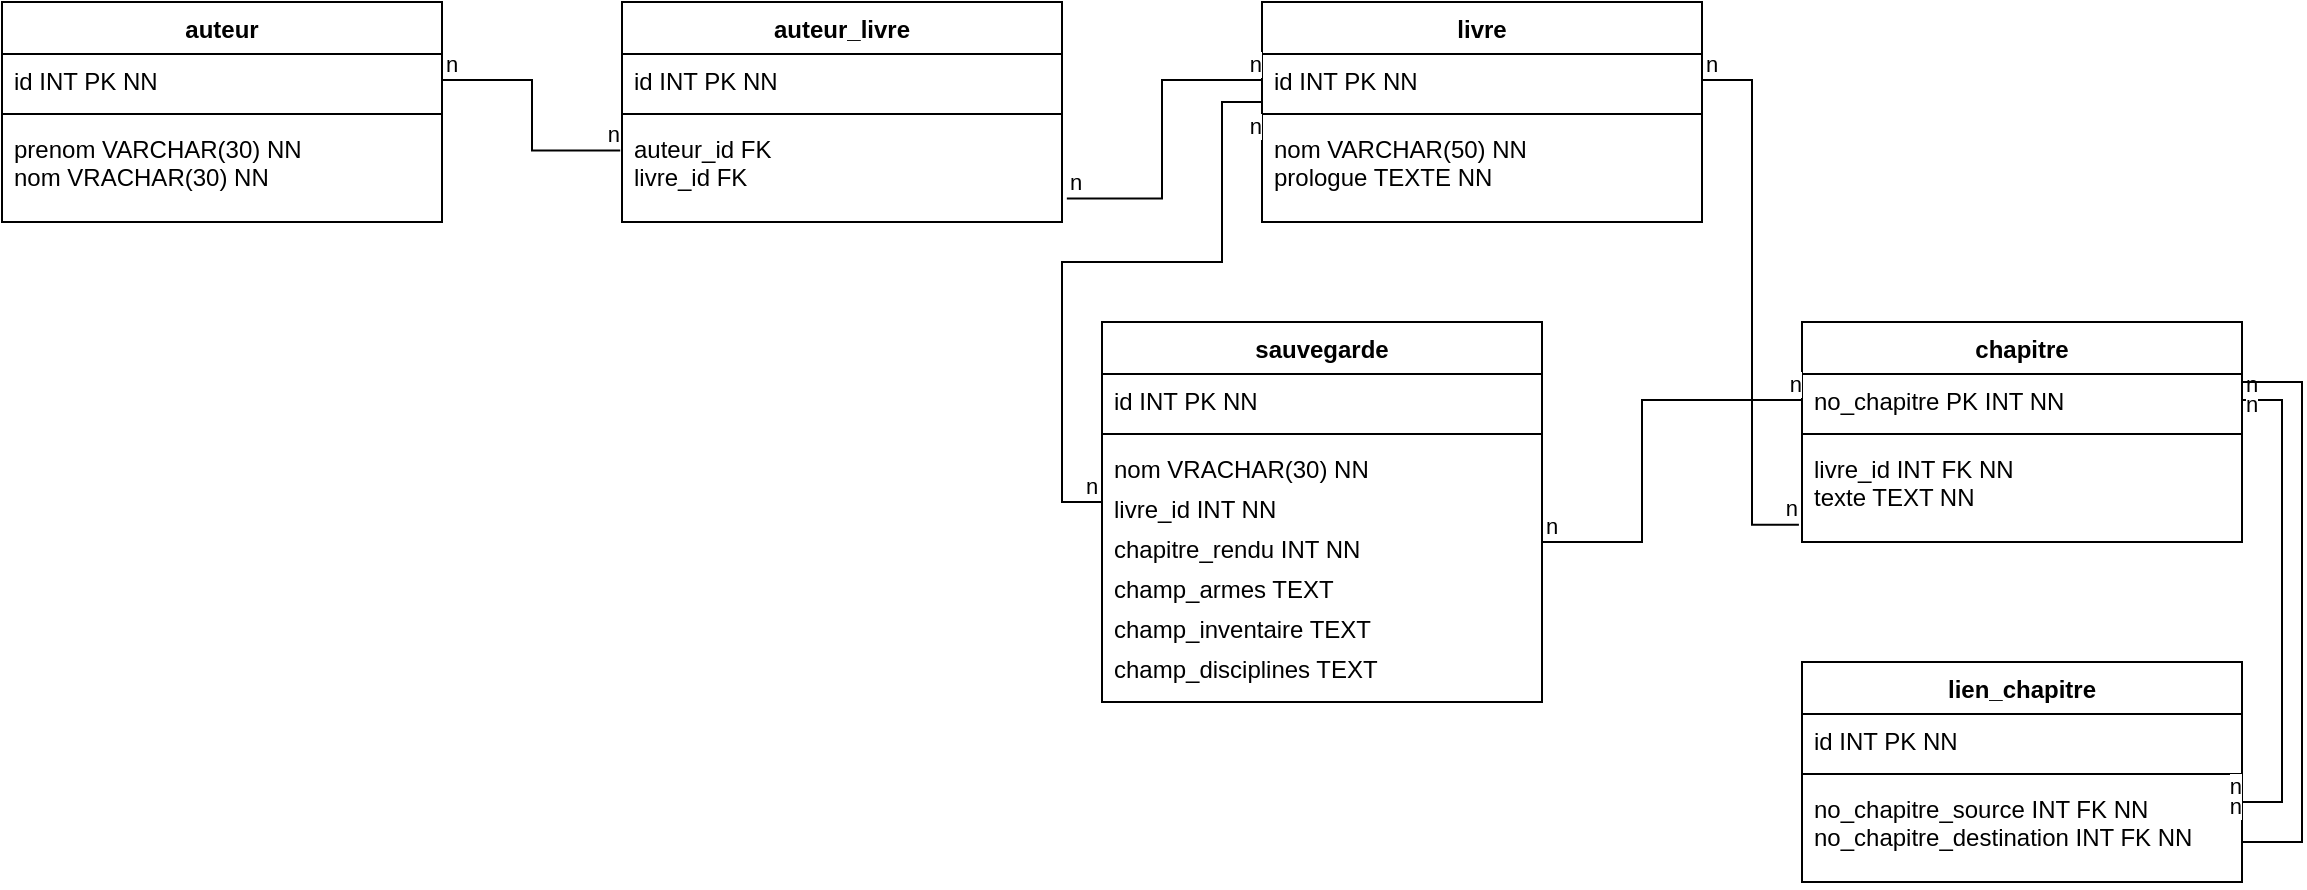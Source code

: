<mxfile version="20.5.3" type="device"><diagram id="_yhc9MPSbgSZcNt6Nlfv" name="Page-1"><mxGraphModel dx="881" dy="399" grid="1" gridSize="10" guides="1" tooltips="1" connect="1" arrows="1" fold="1" page="1" pageScale="1" pageWidth="1500" pageHeight="1000" math="0" shadow="0"><root><mxCell id="0"/><mxCell id="1" parent="0"/><mxCell id="9aMPmygyo-OPx1wmaG7k-5" value="chapitre" style="swimlane;fontStyle=1;align=center;verticalAlign=top;childLayout=stackLayout;horizontal=1;startSize=26;horizontalStack=0;resizeParent=1;resizeParentMax=0;resizeLast=0;collapsible=1;marginBottom=0;" parent="1" vertex="1"><mxGeometry x="1190" y="190" width="220" height="110" as="geometry"/></mxCell><mxCell id="9aMPmygyo-OPx1wmaG7k-6" value="no_chapitre PK INT NN" style="text;strokeColor=none;fillColor=none;align=left;verticalAlign=top;spacingLeft=4;spacingRight=4;overflow=hidden;rotatable=0;points=[[0,0.5],[1,0.5]];portConstraint=eastwest;" parent="9aMPmygyo-OPx1wmaG7k-5" vertex="1"><mxGeometry y="26" width="220" height="26" as="geometry"/></mxCell><mxCell id="9aMPmygyo-OPx1wmaG7k-7" value="" style="line;strokeWidth=1;fillColor=none;align=left;verticalAlign=middle;spacingTop=-1;spacingLeft=3;spacingRight=3;rotatable=0;labelPosition=right;points=[];portConstraint=eastwest;strokeColor=inherit;" parent="9aMPmygyo-OPx1wmaG7k-5" vertex="1"><mxGeometry y="52" width="220" height="8" as="geometry"/></mxCell><mxCell id="9aMPmygyo-OPx1wmaG7k-8" value="livre_id INT FK NN&#10;texte TEXT NN" style="text;strokeColor=none;fillColor=none;align=left;verticalAlign=top;spacingLeft=4;spacingRight=4;overflow=hidden;rotatable=0;points=[[0,0.5],[1,0.5]];portConstraint=eastwest;" parent="9aMPmygyo-OPx1wmaG7k-5" vertex="1"><mxGeometry y="60" width="220" height="50" as="geometry"/></mxCell><mxCell id="9aMPmygyo-OPx1wmaG7k-13" value="livre" style="swimlane;fontStyle=1;align=center;verticalAlign=top;childLayout=stackLayout;horizontal=1;startSize=26;horizontalStack=0;resizeParent=1;resizeParentMax=0;resizeLast=0;collapsible=1;marginBottom=0;" parent="1" vertex="1"><mxGeometry x="920" y="30" width="220" height="110" as="geometry"/></mxCell><mxCell id="9aMPmygyo-OPx1wmaG7k-14" value="id INT PK NN" style="text;strokeColor=none;fillColor=none;align=left;verticalAlign=top;spacingLeft=4;spacingRight=4;overflow=hidden;rotatable=0;points=[[0,0.5],[1,0.5]];portConstraint=eastwest;" parent="9aMPmygyo-OPx1wmaG7k-13" vertex="1"><mxGeometry y="26" width="220" height="26" as="geometry"/></mxCell><mxCell id="9aMPmygyo-OPx1wmaG7k-15" value="" style="line;strokeWidth=1;fillColor=none;align=left;verticalAlign=middle;spacingTop=-1;spacingLeft=3;spacingRight=3;rotatable=0;labelPosition=right;points=[];portConstraint=eastwest;strokeColor=inherit;" parent="9aMPmygyo-OPx1wmaG7k-13" vertex="1"><mxGeometry y="52" width="220" height="8" as="geometry"/></mxCell><mxCell id="9aMPmygyo-OPx1wmaG7k-16" value="nom VARCHAR(50) NN&#10;prologue TEXTE NN" style="text;strokeColor=none;fillColor=none;align=left;verticalAlign=top;spacingLeft=4;spacingRight=4;overflow=hidden;rotatable=0;points=[[0,0.5],[1,0.5]];portConstraint=eastwest;" parent="9aMPmygyo-OPx1wmaG7k-13" vertex="1"><mxGeometry y="60" width="220" height="50" as="geometry"/></mxCell><mxCell id="9aMPmygyo-OPx1wmaG7k-21" value="auteur" style="swimlane;fontStyle=1;align=center;verticalAlign=top;childLayout=stackLayout;horizontal=1;startSize=26;horizontalStack=0;resizeParent=1;resizeParentMax=0;resizeLast=0;collapsible=1;marginBottom=0;" parent="1" vertex="1"><mxGeometry x="290" y="30" width="220" height="110" as="geometry"/></mxCell><mxCell id="9aMPmygyo-OPx1wmaG7k-22" value="id INT PK NN" style="text;strokeColor=none;fillColor=none;align=left;verticalAlign=top;spacingLeft=4;spacingRight=4;overflow=hidden;rotatable=0;points=[[0,0.5],[1,0.5]];portConstraint=eastwest;" parent="9aMPmygyo-OPx1wmaG7k-21" vertex="1"><mxGeometry y="26" width="220" height="26" as="geometry"/></mxCell><mxCell id="9aMPmygyo-OPx1wmaG7k-23" value="" style="line;strokeWidth=1;fillColor=none;align=left;verticalAlign=middle;spacingTop=-1;spacingLeft=3;spacingRight=3;rotatable=0;labelPosition=right;points=[];portConstraint=eastwest;strokeColor=inherit;" parent="9aMPmygyo-OPx1wmaG7k-21" vertex="1"><mxGeometry y="52" width="220" height="8" as="geometry"/></mxCell><mxCell id="9aMPmygyo-OPx1wmaG7k-24" value="prenom VARCHAR(30) NN&#10;nom VRACHAR(30) NN" style="text;strokeColor=none;fillColor=none;align=left;verticalAlign=top;spacingLeft=4;spacingRight=4;overflow=hidden;rotatable=0;points=[[0,0.5],[1,0.5]];portConstraint=eastwest;" parent="9aMPmygyo-OPx1wmaG7k-21" vertex="1"><mxGeometry y="60" width="220" height="50" as="geometry"/></mxCell><mxCell id="9aMPmygyo-OPx1wmaG7k-25" value="auteur_livre" style="swimlane;fontStyle=1;align=center;verticalAlign=top;childLayout=stackLayout;horizontal=1;startSize=26;horizontalStack=0;resizeParent=1;resizeParentMax=0;resizeLast=0;collapsible=1;marginBottom=0;" parent="1" vertex="1"><mxGeometry x="600" y="30" width="220" height="110" as="geometry"/></mxCell><mxCell id="9aMPmygyo-OPx1wmaG7k-26" value="id INT PK NN" style="text;strokeColor=none;fillColor=none;align=left;verticalAlign=top;spacingLeft=4;spacingRight=4;overflow=hidden;rotatable=0;points=[[0,0.5],[1,0.5]];portConstraint=eastwest;" parent="9aMPmygyo-OPx1wmaG7k-25" vertex="1"><mxGeometry y="26" width="220" height="26" as="geometry"/></mxCell><mxCell id="9aMPmygyo-OPx1wmaG7k-27" value="" style="line;strokeWidth=1;fillColor=none;align=left;verticalAlign=middle;spacingTop=-1;spacingLeft=3;spacingRight=3;rotatable=0;labelPosition=right;points=[];portConstraint=eastwest;strokeColor=inherit;" parent="9aMPmygyo-OPx1wmaG7k-25" vertex="1"><mxGeometry y="52" width="220" height="8" as="geometry"/></mxCell><mxCell id="9aMPmygyo-OPx1wmaG7k-28" value="auteur_id FK &#10;livre_id FK" style="text;strokeColor=none;fillColor=none;align=left;verticalAlign=top;spacingLeft=4;spacingRight=4;overflow=hidden;rotatable=0;points=[[0,0.5],[1,0.5]];portConstraint=eastwest;" parent="9aMPmygyo-OPx1wmaG7k-25" vertex="1"><mxGeometry y="60" width="220" height="50" as="geometry"/></mxCell><mxCell id="9aMPmygyo-OPx1wmaG7k-32" value="" style="endArrow=none;html=1;edgeStyle=orthogonalEdgeStyle;rounded=0;exitX=1;exitY=0.5;exitDx=0;exitDy=0;entryX=-0.004;entryY=0.284;entryDx=0;entryDy=0;entryPerimeter=0;" parent="1" source="9aMPmygyo-OPx1wmaG7k-22" target="9aMPmygyo-OPx1wmaG7k-28" edge="1"><mxGeometry relative="1" as="geometry"><mxPoint x="550" y="180" as="sourcePoint"/><mxPoint x="710" y="180" as="targetPoint"/></mxGeometry></mxCell><mxCell id="9aMPmygyo-OPx1wmaG7k-33" value="n" style="edgeLabel;resizable=0;html=1;align=left;verticalAlign=bottom;" parent="9aMPmygyo-OPx1wmaG7k-32" connectable="0" vertex="1"><mxGeometry x="-1" relative="1" as="geometry"/></mxCell><mxCell id="9aMPmygyo-OPx1wmaG7k-34" value="n" style="edgeLabel;resizable=0;html=1;align=right;verticalAlign=bottom;" parent="9aMPmygyo-OPx1wmaG7k-32" connectable="0" vertex="1"><mxGeometry x="1" relative="1" as="geometry"/></mxCell><mxCell id="9aMPmygyo-OPx1wmaG7k-35" value="" style="endArrow=none;html=1;edgeStyle=orthogonalEdgeStyle;rounded=0;exitX=1.011;exitY=0.764;exitDx=0;exitDy=0;entryX=0;entryY=0.5;entryDx=0;entryDy=0;exitPerimeter=0;" parent="1" source="9aMPmygyo-OPx1wmaG7k-28" target="9aMPmygyo-OPx1wmaG7k-14" edge="1"><mxGeometry relative="1" as="geometry"><mxPoint x="830.88" y="140" as="sourcePoint"/><mxPoint x="920.0" y="175.2" as="targetPoint"/></mxGeometry></mxCell><mxCell id="9aMPmygyo-OPx1wmaG7k-36" value="n" style="edgeLabel;resizable=0;html=1;align=left;verticalAlign=bottom;" parent="9aMPmygyo-OPx1wmaG7k-35" connectable="0" vertex="1"><mxGeometry x="-1" relative="1" as="geometry"/></mxCell><mxCell id="9aMPmygyo-OPx1wmaG7k-37" value="n" style="edgeLabel;resizable=0;html=1;align=right;verticalAlign=bottom;" parent="9aMPmygyo-OPx1wmaG7k-35" connectable="0" vertex="1"><mxGeometry x="1" relative="1" as="geometry"/></mxCell><mxCell id="9aMPmygyo-OPx1wmaG7k-38" value="" style="endArrow=none;html=1;edgeStyle=orthogonalEdgeStyle;rounded=0;exitX=1;exitY=0.5;exitDx=0;exitDy=0;entryX=-0.007;entryY=0.828;entryDx=0;entryDy=0;entryPerimeter=0;" parent="1" source="9aMPmygyo-OPx1wmaG7k-14" target="9aMPmygyo-OPx1wmaG7k-8" edge="1"><mxGeometry relative="1" as="geometry"><mxPoint x="1170" y="99.2" as="sourcePoint"/><mxPoint x="1267.58" y="40" as="targetPoint"/></mxGeometry></mxCell><mxCell id="9aMPmygyo-OPx1wmaG7k-39" value="n" style="edgeLabel;resizable=0;html=1;align=left;verticalAlign=bottom;" parent="9aMPmygyo-OPx1wmaG7k-38" connectable="0" vertex="1"><mxGeometry x="-1" relative="1" as="geometry"/></mxCell><mxCell id="9aMPmygyo-OPx1wmaG7k-40" value="n" style="edgeLabel;resizable=0;html=1;align=right;verticalAlign=bottom;" parent="9aMPmygyo-OPx1wmaG7k-38" connectable="0" vertex="1"><mxGeometry x="1" relative="1" as="geometry"/></mxCell><mxCell id="9aMPmygyo-OPx1wmaG7k-41" value="sauvegarde" style="swimlane;fontStyle=1;align=center;verticalAlign=top;childLayout=stackLayout;horizontal=1;startSize=26;horizontalStack=0;resizeParent=1;resizeParentMax=0;resizeLast=0;collapsible=1;marginBottom=0;" parent="1" vertex="1"><mxGeometry x="840" y="190" width="220" height="190" as="geometry"/></mxCell><mxCell id="9aMPmygyo-OPx1wmaG7k-42" value="id INT PK NN" style="text;strokeColor=none;fillColor=none;align=left;verticalAlign=top;spacingLeft=4;spacingRight=4;overflow=hidden;rotatable=0;points=[[0,0.5],[1,0.5]];portConstraint=eastwest;" parent="9aMPmygyo-OPx1wmaG7k-41" vertex="1"><mxGeometry y="26" width="220" height="26" as="geometry"/></mxCell><mxCell id="9aMPmygyo-OPx1wmaG7k-43" value="" style="line;strokeWidth=1;fillColor=none;align=left;verticalAlign=middle;spacingTop=-1;spacingLeft=3;spacingRight=3;rotatable=0;labelPosition=right;points=[];portConstraint=eastwest;strokeColor=inherit;" parent="9aMPmygyo-OPx1wmaG7k-41" vertex="1"><mxGeometry y="52" width="220" height="8" as="geometry"/></mxCell><mxCell id="9aMPmygyo-OPx1wmaG7k-44" value="nom VRACHAR(30) NN" style="text;strokeColor=none;fillColor=none;align=left;verticalAlign=top;spacingLeft=4;spacingRight=4;overflow=hidden;rotatable=0;points=[[0,0.5],[1,0.5]];portConstraint=eastwest;" parent="9aMPmygyo-OPx1wmaG7k-41" vertex="1"><mxGeometry y="60" width="220" height="20" as="geometry"/></mxCell><mxCell id="ESztEuHJWu6zmnxe7k8i-1" value="livre_id INT NN" style="text;strokeColor=none;fillColor=none;align=left;verticalAlign=top;spacingLeft=4;spacingRight=4;overflow=hidden;rotatable=0;points=[[0,0.5],[1,0.5]];portConstraint=eastwest;" vertex="1" parent="9aMPmygyo-OPx1wmaG7k-41"><mxGeometry y="80" width="220" height="20" as="geometry"/></mxCell><mxCell id="ESztEuHJWu6zmnxe7k8i-2" value="chapitre_rendu INT NN" style="text;strokeColor=none;fillColor=none;align=left;verticalAlign=top;spacingLeft=4;spacingRight=4;overflow=hidden;rotatable=0;points=[[0,0.5],[1,0.5]];portConstraint=eastwest;" vertex="1" parent="9aMPmygyo-OPx1wmaG7k-41"><mxGeometry y="100" width="220" height="20" as="geometry"/></mxCell><mxCell id="ESztEuHJWu6zmnxe7k8i-3" value="champ_armes TEXT" style="text;strokeColor=none;fillColor=none;align=left;verticalAlign=top;spacingLeft=4;spacingRight=4;overflow=hidden;rotatable=0;points=[[0,0.5],[1,0.5]];portConstraint=eastwest;" vertex="1" parent="9aMPmygyo-OPx1wmaG7k-41"><mxGeometry y="120" width="220" height="20" as="geometry"/></mxCell><mxCell id="ESztEuHJWu6zmnxe7k8i-4" value="champ_inventaire TEXT" style="text;strokeColor=none;fillColor=none;align=left;verticalAlign=top;spacingLeft=4;spacingRight=4;overflow=hidden;rotatable=0;points=[[0,0.5],[1,0.5]];portConstraint=eastwest;" vertex="1" parent="9aMPmygyo-OPx1wmaG7k-41"><mxGeometry y="140" width="220" height="20" as="geometry"/></mxCell><mxCell id="ESztEuHJWu6zmnxe7k8i-5" value="champ_disciplines TEXT" style="text;strokeColor=none;fillColor=none;align=left;verticalAlign=top;spacingLeft=4;spacingRight=4;overflow=hidden;rotatable=0;points=[[0,0.5],[1,0.5]];portConstraint=eastwest;" vertex="1" parent="9aMPmygyo-OPx1wmaG7k-41"><mxGeometry y="160" width="220" height="30" as="geometry"/></mxCell><mxCell id="9aMPmygyo-OPx1wmaG7k-45" value="" style="endArrow=none;html=1;edgeStyle=orthogonalEdgeStyle;rounded=0;entryX=0;entryY=0.5;entryDx=0;entryDy=0;" parent="1" source="ESztEuHJWu6zmnxe7k8i-2" target="9aMPmygyo-OPx1wmaG7k-6" edge="1"><mxGeometry relative="1" as="geometry"><mxPoint x="520" y="300" as="sourcePoint"/><mxPoint x="609.12" y="335.2" as="targetPoint"/><Array as="points"><mxPoint x="1110" y="300"/><mxPoint x="1110" y="229"/></Array></mxGeometry></mxCell><mxCell id="9aMPmygyo-OPx1wmaG7k-46" value="n" style="edgeLabel;resizable=0;html=1;align=left;verticalAlign=bottom;" parent="9aMPmygyo-OPx1wmaG7k-45" connectable="0" vertex="1"><mxGeometry x="-1" relative="1" as="geometry"/></mxCell><mxCell id="9aMPmygyo-OPx1wmaG7k-47" value="n" style="edgeLabel;resizable=0;html=1;align=right;verticalAlign=bottom;" parent="9aMPmygyo-OPx1wmaG7k-45" connectable="0" vertex="1"><mxGeometry x="1" relative="1" as="geometry"/></mxCell><mxCell id="9aMPmygyo-OPx1wmaG7k-48" value="" style="endArrow=none;html=1;edgeStyle=orthogonalEdgeStyle;rounded=0;entryX=0;entryY=0.5;entryDx=0;entryDy=0;exitX=0;exitY=0.5;exitDx=0;exitDy=0;" parent="1" source="ESztEuHJWu6zmnxe7k8i-1" target="9aMPmygyo-OPx1wmaG7k-14" edge="1"><mxGeometry relative="1" as="geometry"><mxPoint x="810" y="280" as="sourcePoint"/><mxPoint x="910" y="80" as="targetPoint"/><Array as="points"><mxPoint x="820" y="280"/><mxPoint x="820" y="160"/><mxPoint x="900" y="160"/><mxPoint x="900" y="80"/><mxPoint x="920" y="80"/></Array></mxGeometry></mxCell><mxCell id="9aMPmygyo-OPx1wmaG7k-49" value="n" style="edgeLabel;resizable=0;html=1;align=left;verticalAlign=bottom;" parent="9aMPmygyo-OPx1wmaG7k-48" connectable="0" vertex="1"><mxGeometry x="-1" relative="1" as="geometry"><mxPoint x="-10" as="offset"/></mxGeometry></mxCell><mxCell id="9aMPmygyo-OPx1wmaG7k-50" value="n" style="edgeLabel;resizable=0;html=1;align=right;verticalAlign=bottom;" parent="9aMPmygyo-OPx1wmaG7k-48" connectable="0" vertex="1"><mxGeometry x="1" relative="1" as="geometry"><mxPoint y="31" as="offset"/></mxGeometry></mxCell><mxCell id="9aMPmygyo-OPx1wmaG7k-82" value="lien_chapitre" style="swimlane;fontStyle=1;align=center;verticalAlign=top;childLayout=stackLayout;horizontal=1;startSize=26;horizontalStack=0;resizeParent=1;resizeParentMax=0;resizeLast=0;collapsible=1;marginBottom=0;" parent="1" vertex="1"><mxGeometry x="1190" y="360" width="220" height="110" as="geometry"/></mxCell><mxCell id="9aMPmygyo-OPx1wmaG7k-83" value="id INT PK NN" style="text;strokeColor=none;fillColor=none;align=left;verticalAlign=top;spacingLeft=4;spacingRight=4;overflow=hidden;rotatable=0;points=[[0,0.5],[1,0.5]];portConstraint=eastwest;" parent="9aMPmygyo-OPx1wmaG7k-82" vertex="1"><mxGeometry y="26" width="220" height="26" as="geometry"/></mxCell><mxCell id="9aMPmygyo-OPx1wmaG7k-84" value="" style="line;strokeWidth=1;fillColor=none;align=left;verticalAlign=middle;spacingTop=-1;spacingLeft=3;spacingRight=3;rotatable=0;labelPosition=right;points=[];portConstraint=eastwest;strokeColor=inherit;" parent="9aMPmygyo-OPx1wmaG7k-82" vertex="1"><mxGeometry y="52" width="220" height="8" as="geometry"/></mxCell><mxCell id="9aMPmygyo-OPx1wmaG7k-85" value="no_chapitre_source INT FK NN&#10;no_chapitre_destination INT FK NN" style="text;strokeColor=none;fillColor=none;align=left;verticalAlign=top;spacingLeft=4;spacingRight=4;overflow=hidden;rotatable=0;points=[[0,0.5],[1,0.5]];portConstraint=eastwest;" parent="9aMPmygyo-OPx1wmaG7k-82" vertex="1"><mxGeometry y="60" width="220" height="50" as="geometry"/></mxCell><mxCell id="9aMPmygyo-OPx1wmaG7k-86" value="" style="endArrow=none;html=1;edgeStyle=orthogonalEdgeStyle;rounded=0;exitX=1;exitY=0.5;exitDx=0;exitDy=0;entryX=1;entryY=0.2;entryDx=0;entryDy=0;entryPerimeter=0;" parent="1" source="9aMPmygyo-OPx1wmaG7k-6" target="9aMPmygyo-OPx1wmaG7k-85" edge="1"><mxGeometry relative="1" as="geometry"><mxPoint x="1330" y="240" as="sourcePoint"/><mxPoint x="1450" y="410" as="targetPoint"/><Array as="points"><mxPoint x="1430" y="229"/><mxPoint x="1430" y="430"/></Array></mxGeometry></mxCell><mxCell id="9aMPmygyo-OPx1wmaG7k-87" value="n" style="edgeLabel;resizable=0;html=1;align=left;verticalAlign=bottom;" parent="9aMPmygyo-OPx1wmaG7k-86" connectable="0" vertex="1"><mxGeometry x="-1" relative="1" as="geometry"/></mxCell><mxCell id="9aMPmygyo-OPx1wmaG7k-88" value="n" style="edgeLabel;resizable=0;html=1;align=right;verticalAlign=bottom;" parent="9aMPmygyo-OPx1wmaG7k-86" connectable="0" vertex="1"><mxGeometry x="1" relative="1" as="geometry"/></mxCell><mxCell id="9aMPmygyo-OPx1wmaG7k-89" value="" style="endArrow=none;html=1;edgeStyle=orthogonalEdgeStyle;rounded=0;exitX=1;exitY=0.5;exitDx=0;exitDy=0;entryX=1;entryY=0.2;entryDx=0;entryDy=0;entryPerimeter=0;" parent="1" edge="1"><mxGeometry relative="1" as="geometry"><mxPoint x="1410" y="239" as="sourcePoint"/><mxPoint x="1410" y="440" as="targetPoint"/><Array as="points"><mxPoint x="1410" y="220"/><mxPoint x="1440" y="220"/><mxPoint x="1440" y="450"/><mxPoint x="1410" y="450"/></Array></mxGeometry></mxCell><mxCell id="9aMPmygyo-OPx1wmaG7k-90" value="n" style="edgeLabel;resizable=0;html=1;align=left;verticalAlign=bottom;" parent="9aMPmygyo-OPx1wmaG7k-89" connectable="0" vertex="1"><mxGeometry x="-1" relative="1" as="geometry"/></mxCell><mxCell id="9aMPmygyo-OPx1wmaG7k-91" value="n" style="edgeLabel;resizable=0;html=1;align=right;verticalAlign=bottom;" parent="9aMPmygyo-OPx1wmaG7k-89" connectable="0" vertex="1"><mxGeometry x="1" relative="1" as="geometry"/></mxCell></root></mxGraphModel></diagram></mxfile>